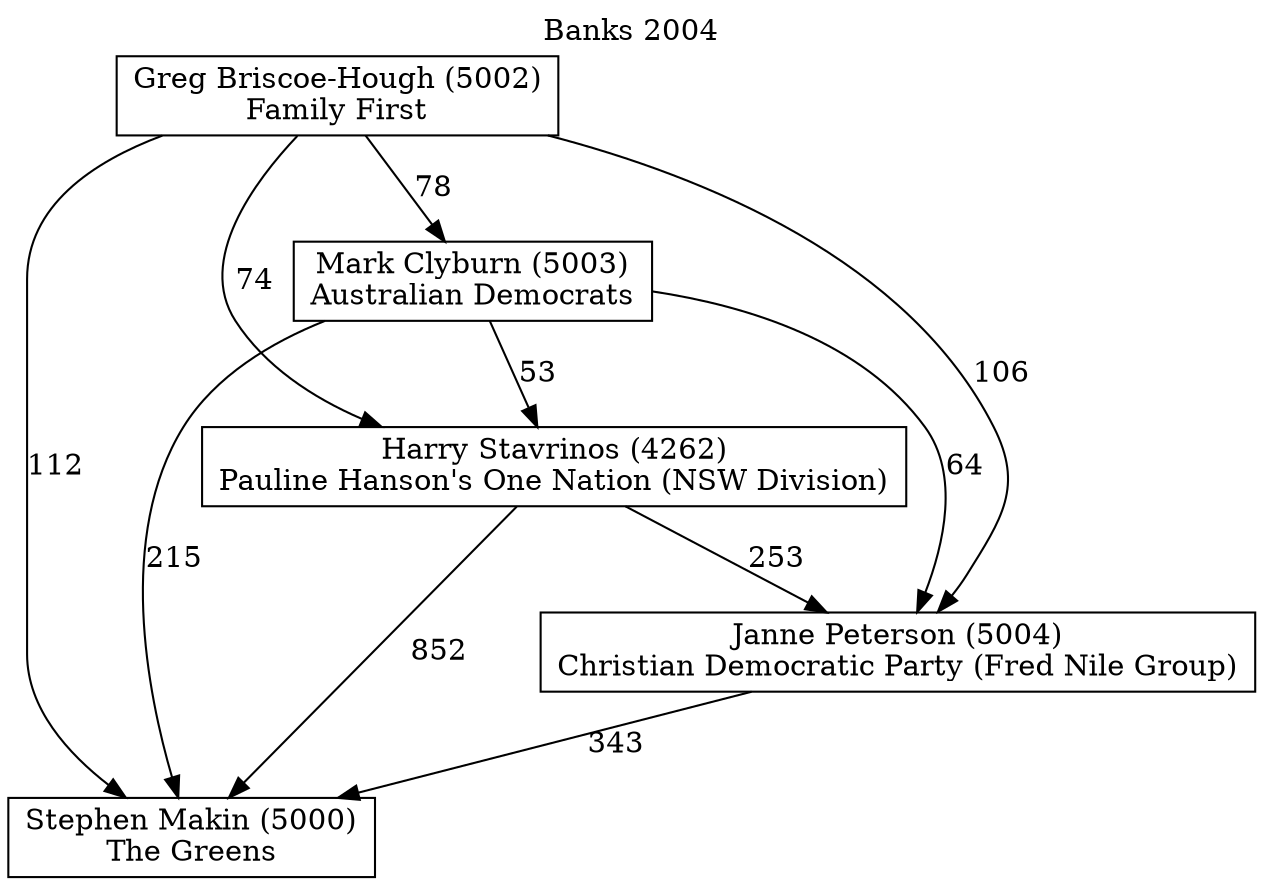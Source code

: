 // House preference flow
digraph "Stephen Makin (5000)_Banks_2004" {
	graph [label="Banks 2004" labelloc=t mclimit=10]
	node [shape=box]
	"Greg Briscoe-Hough (5002)" [label="Greg Briscoe-Hough (5002)
Family First"]
	"Harry Stavrinos (4262)" [label="Harry Stavrinos (4262)
Pauline Hanson's One Nation (NSW Division)"]
	"Janne Peterson (5004)" [label="Janne Peterson (5004)
Christian Democratic Party (Fred Nile Group)"]
	"Mark Clyburn (5003)" [label="Mark Clyburn (5003)
Australian Democrats"]
	"Stephen Makin (5000)" [label="Stephen Makin (5000)
The Greens"]
	"Greg Briscoe-Hough (5002)" -> "Harry Stavrinos (4262)" [label=74]
	"Greg Briscoe-Hough (5002)" -> "Janne Peterson (5004)" [label=106]
	"Greg Briscoe-Hough (5002)" -> "Mark Clyburn (5003)" [label=78]
	"Greg Briscoe-Hough (5002)" -> "Stephen Makin (5000)" [label=112]
	"Harry Stavrinos (4262)" -> "Janne Peterson (5004)" [label=253]
	"Harry Stavrinos (4262)" -> "Stephen Makin (5000)" [label=852]
	"Janne Peterson (5004)" -> "Stephen Makin (5000)" [label=343]
	"Mark Clyburn (5003)" -> "Harry Stavrinos (4262)" [label=53]
	"Mark Clyburn (5003)" -> "Janne Peterson (5004)" [label=64]
	"Mark Clyburn (5003)" -> "Stephen Makin (5000)" [label=215]
}
